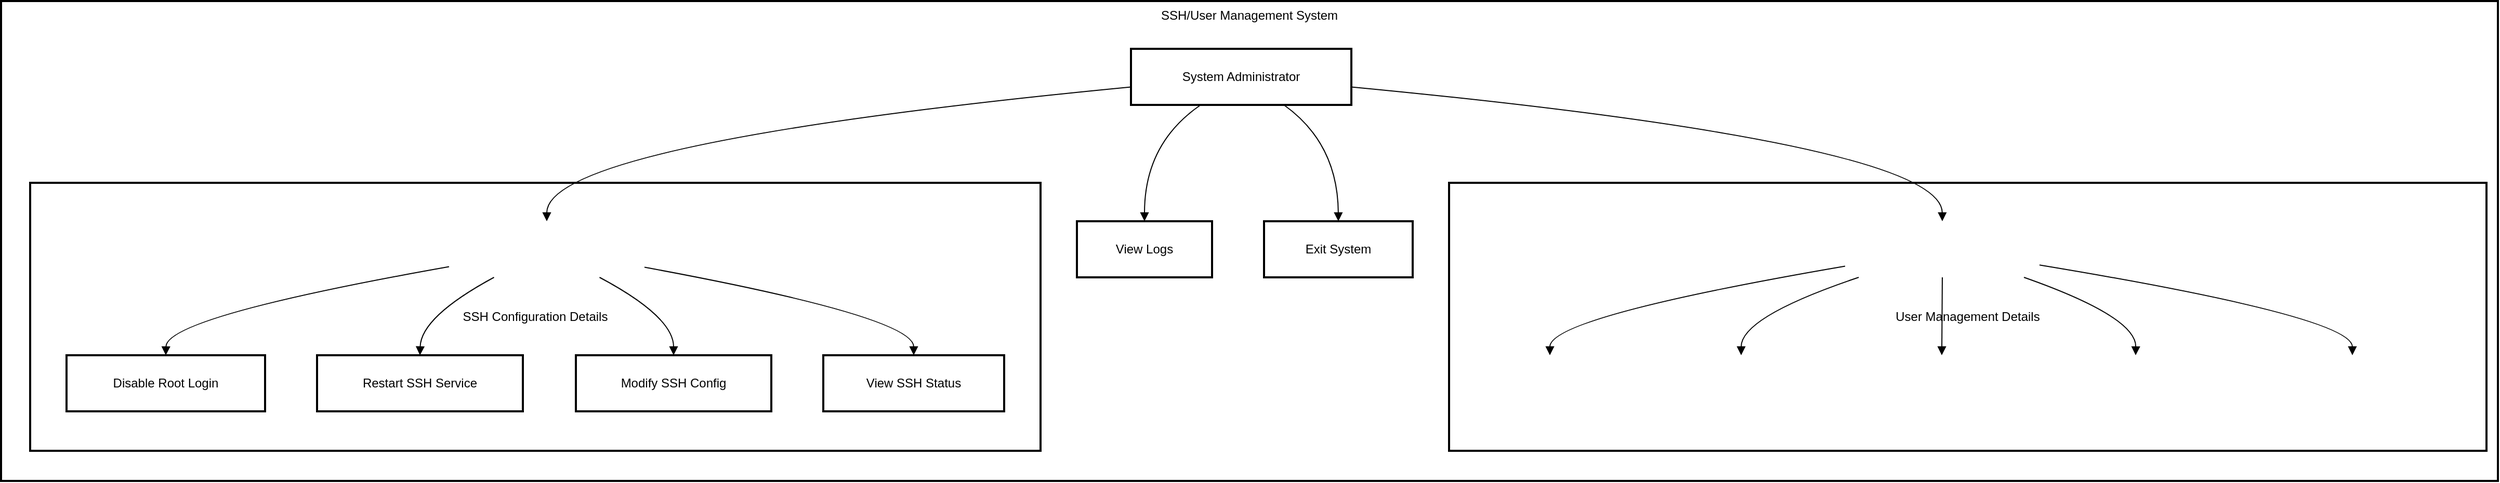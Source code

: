 <mxfile version="26.2.14">
  <diagram name="Page-1" id="iS34YqVPuRqQh7kfKNPt">
    <mxGraphModel dx="831" dy="500" grid="1" gridSize="10" guides="1" tooltips="1" connect="1" arrows="1" fold="1" page="1" pageScale="1" pageWidth="850" pageHeight="1100" math="0" shadow="0">
      <root>
        <mxCell id="0" />
        <mxCell id="1" parent="0" />
        <mxCell id="_wSKRO3pbXKkWkhRe5oP-1" value="SSH/User Management System" style="whiteSpace=wrap;strokeWidth=2;verticalAlign=top;" vertex="1" parent="1">
          <mxGeometry x="20" y="20" width="2402" height="462" as="geometry" />
        </mxCell>
        <mxCell id="_wSKRO3pbXKkWkhRe5oP-2" value="SSH Configuration" style="whiteSpace=wrap;strokeWidth=2;" vertex="1" parent="_wSKRO3pbXKkWkhRe5oP-1">
          <mxGeometry x="431" y="212" width="188" height="54" as="geometry" />
        </mxCell>
        <mxCell id="_wSKRO3pbXKkWkhRe5oP-3" value="SSH Configuration Details" style="whiteSpace=wrap;strokeWidth=2;" vertex="1" parent="_wSKRO3pbXKkWkhRe5oP-1">
          <mxGeometry x="28" y="175" width="972" height="258" as="geometry" />
        </mxCell>
        <mxCell id="_wSKRO3pbXKkWkhRe5oP-4" value="System Administrator" style="whiteSpace=wrap;strokeWidth=2;" vertex="1" parent="_wSKRO3pbXKkWkhRe5oP-1">
          <mxGeometry x="1087" y="46" width="212" height="54" as="geometry" />
        </mxCell>
        <mxCell id="_wSKRO3pbXKkWkhRe5oP-5" value="User Management" style="whiteSpace=wrap;strokeWidth=2;" vertex="1" parent="_wSKRO3pbXKkWkhRe5oP-1">
          <mxGeometry x="1774" y="212" width="187" height="54" as="geometry" />
        </mxCell>
        <mxCell id="_wSKRO3pbXKkWkhRe5oP-6" value="View Logs" style="whiteSpace=wrap;strokeWidth=2;" vertex="1" parent="_wSKRO3pbXKkWkhRe5oP-1">
          <mxGeometry x="1035" y="212" width="130" height="54" as="geometry" />
        </mxCell>
        <mxCell id="_wSKRO3pbXKkWkhRe5oP-7" value="Exit System" style="whiteSpace=wrap;strokeWidth=2;" vertex="1" parent="_wSKRO3pbXKkWkhRe5oP-1">
          <mxGeometry x="1215" y="212" width="143" height="54" as="geometry" />
        </mxCell>
        <mxCell id="_wSKRO3pbXKkWkhRe5oP-8" value="Add User" style="whiteSpace=wrap;strokeWidth=2;" vertex="1" parent="_wSKRO3pbXKkWkhRe5oP-1">
          <mxGeometry x="1428" y="341" width="124" height="54" as="geometry" />
        </mxCell>
        <mxCell id="_wSKRO3pbXKkWkhRe5oP-9" value="Delete User" style="whiteSpace=wrap;strokeWidth=2;" vertex="1" parent="_wSKRO3pbXKkWkhRe5oP-1">
          <mxGeometry x="1602" y="341" width="144" height="54" as="geometry" />
        </mxCell>
        <mxCell id="_wSKRO3pbXKkWkhRe5oP-10" value="Modify User" style="whiteSpace=wrap;strokeWidth=2;" vertex="1" parent="_wSKRO3pbXKkWkhRe5oP-1">
          <mxGeometry x="1795" y="341" width="144" height="54" as="geometry" />
        </mxCell>
        <mxCell id="_wSKRO3pbXKkWkhRe5oP-11" value="List Users" style="whiteSpace=wrap;strokeWidth=2;" vertex="1" parent="_wSKRO3pbXKkWkhRe5oP-1">
          <mxGeometry x="1989" y="341" width="129" height="54" as="geometry" />
        </mxCell>
        <mxCell id="_wSKRO3pbXKkWkhRe5oP-12" value="Generate SSH Key" style="whiteSpace=wrap;strokeWidth=2;" vertex="1" parent="_wSKRO3pbXKkWkhRe5oP-1">
          <mxGeometry x="2168" y="341" width="188" height="54" as="geometry" />
        </mxCell>
        <mxCell id="_wSKRO3pbXKkWkhRe5oP-13" value="Disable Root Login" style="whiteSpace=wrap;strokeWidth=2;" vertex="1" parent="_wSKRO3pbXKkWkhRe5oP-1">
          <mxGeometry x="63" y="341" width="191" height="54" as="geometry" />
        </mxCell>
        <mxCell id="_wSKRO3pbXKkWkhRe5oP-14" value="Restart SSH Service" style="whiteSpace=wrap;strokeWidth=2;" vertex="1" parent="_wSKRO3pbXKkWkhRe5oP-1">
          <mxGeometry x="304" y="341" width="198" height="54" as="geometry" />
        </mxCell>
        <mxCell id="_wSKRO3pbXKkWkhRe5oP-15" value="Modify SSH Config" style="whiteSpace=wrap;strokeWidth=2;" vertex="1" parent="_wSKRO3pbXKkWkhRe5oP-1">
          <mxGeometry x="553" y="341" width="188" height="54" as="geometry" />
        </mxCell>
        <mxCell id="_wSKRO3pbXKkWkhRe5oP-16" value="View SSH Status" style="whiteSpace=wrap;strokeWidth=2;" vertex="1" parent="_wSKRO3pbXKkWkhRe5oP-1">
          <mxGeometry x="791" y="341" width="174" height="54" as="geometry" />
        </mxCell>
        <mxCell id="_wSKRO3pbXKkWkhRe5oP-17" value="User Management Details" style="whiteSpace=wrap;strokeWidth=2;" vertex="1" parent="_wSKRO3pbXKkWkhRe5oP-1">
          <mxGeometry x="1393" y="175" width="998" height="258" as="geometry" />
        </mxCell>
        <mxCell id="_wSKRO3pbXKkWkhRe5oP-18" value="" style="curved=1;startArrow=none;endArrow=block;exitX=1;exitY=0.68;entryX=0.5;entryY=0;rounded=0;" edge="1" parent="_wSKRO3pbXKkWkhRe5oP-1" source="_wSKRO3pbXKkWkhRe5oP-4" target="_wSKRO3pbXKkWkhRe5oP-5">
          <mxGeometry relative="1" as="geometry">
            <Array as="points">
              <mxPoint x="1867" y="137" />
            </Array>
          </mxGeometry>
        </mxCell>
        <mxCell id="_wSKRO3pbXKkWkhRe5oP-19" value="" style="curved=1;startArrow=none;endArrow=block;exitX=0;exitY=0.68;entryX=0.5;entryY=0;rounded=0;" edge="1" parent="_wSKRO3pbXKkWkhRe5oP-1" source="_wSKRO3pbXKkWkhRe5oP-4" target="_wSKRO3pbXKkWkhRe5oP-2">
          <mxGeometry relative="1" as="geometry">
            <Array as="points">
              <mxPoint x="525" y="137" />
            </Array>
          </mxGeometry>
        </mxCell>
        <mxCell id="_wSKRO3pbXKkWkhRe5oP-20" value="" style="curved=1;startArrow=none;endArrow=block;exitX=0.32;exitY=0.99;entryX=0.5;entryY=0;rounded=0;" edge="1" parent="_wSKRO3pbXKkWkhRe5oP-1" source="_wSKRO3pbXKkWkhRe5oP-4" target="_wSKRO3pbXKkWkhRe5oP-6">
          <mxGeometry relative="1" as="geometry">
            <Array as="points">
              <mxPoint x="1100" y="137" />
            </Array>
          </mxGeometry>
        </mxCell>
        <mxCell id="_wSKRO3pbXKkWkhRe5oP-21" value="" style="curved=1;startArrow=none;endArrow=block;exitX=0.69;exitY=0.99;entryX=0.5;entryY=0;rounded=0;" edge="1" parent="_wSKRO3pbXKkWkhRe5oP-1" source="_wSKRO3pbXKkWkhRe5oP-4" target="_wSKRO3pbXKkWkhRe5oP-7">
          <mxGeometry relative="1" as="geometry">
            <Array as="points">
              <mxPoint x="1286" y="137" />
            </Array>
          </mxGeometry>
        </mxCell>
        <mxCell id="_wSKRO3pbXKkWkhRe5oP-22" value="" style="curved=1;startArrow=none;endArrow=block;exitX=0;exitY=0.8;entryX=0.5;entryY=0;rounded=0;" edge="1" parent="_wSKRO3pbXKkWkhRe5oP-1" source="_wSKRO3pbXKkWkhRe5oP-5" target="_wSKRO3pbXKkWkhRe5oP-8">
          <mxGeometry relative="1" as="geometry">
            <Array as="points">
              <mxPoint x="1490" y="304" />
            </Array>
          </mxGeometry>
        </mxCell>
        <mxCell id="_wSKRO3pbXKkWkhRe5oP-23" value="" style="curved=1;startArrow=none;endArrow=block;exitX=0.07;exitY=1;entryX=0.5;entryY=0;rounded=0;" edge="1" parent="_wSKRO3pbXKkWkhRe5oP-1" source="_wSKRO3pbXKkWkhRe5oP-5" target="_wSKRO3pbXKkWkhRe5oP-9">
          <mxGeometry relative="1" as="geometry">
            <Array as="points">
              <mxPoint x="1674" y="304" />
            </Array>
          </mxGeometry>
        </mxCell>
        <mxCell id="_wSKRO3pbXKkWkhRe5oP-24" value="" style="curved=1;startArrow=none;endArrow=block;exitX=0.5;exitY=1;entryX=0.5;entryY=0;rounded=0;" edge="1" parent="_wSKRO3pbXKkWkhRe5oP-1" source="_wSKRO3pbXKkWkhRe5oP-5" target="_wSKRO3pbXKkWkhRe5oP-10">
          <mxGeometry relative="1" as="geometry">
            <Array as="points" />
          </mxGeometry>
        </mxCell>
        <mxCell id="_wSKRO3pbXKkWkhRe5oP-25" value="" style="curved=1;startArrow=none;endArrow=block;exitX=0.92;exitY=1;entryX=0.5;entryY=0;rounded=0;" edge="1" parent="_wSKRO3pbXKkWkhRe5oP-1" source="_wSKRO3pbXKkWkhRe5oP-5" target="_wSKRO3pbXKkWkhRe5oP-11">
          <mxGeometry relative="1" as="geometry">
            <Array as="points">
              <mxPoint x="2054" y="304" />
            </Array>
          </mxGeometry>
        </mxCell>
        <mxCell id="_wSKRO3pbXKkWkhRe5oP-26" value="" style="curved=1;startArrow=none;endArrow=block;exitX=1;exitY=0.78;entryX=0.5;entryY=0;rounded=0;" edge="1" parent="_wSKRO3pbXKkWkhRe5oP-1" source="_wSKRO3pbXKkWkhRe5oP-5" target="_wSKRO3pbXKkWkhRe5oP-12">
          <mxGeometry relative="1" as="geometry">
            <Array as="points">
              <mxPoint x="2262" y="304" />
            </Array>
          </mxGeometry>
        </mxCell>
        <mxCell id="_wSKRO3pbXKkWkhRe5oP-27" value="" style="curved=1;startArrow=none;endArrow=block;exitX=0;exitY=0.81;entryX=0.5;entryY=0;rounded=0;" edge="1" parent="_wSKRO3pbXKkWkhRe5oP-1" source="_wSKRO3pbXKkWkhRe5oP-2" target="_wSKRO3pbXKkWkhRe5oP-13">
          <mxGeometry relative="1" as="geometry">
            <Array as="points">
              <mxPoint x="159" y="304" />
            </Array>
          </mxGeometry>
        </mxCell>
        <mxCell id="_wSKRO3pbXKkWkhRe5oP-28" value="" style="curved=1;startArrow=none;endArrow=block;exitX=0.23;exitY=1;entryX=0.5;entryY=0;rounded=0;" edge="1" parent="_wSKRO3pbXKkWkhRe5oP-1" source="_wSKRO3pbXKkWkhRe5oP-2" target="_wSKRO3pbXKkWkhRe5oP-14">
          <mxGeometry relative="1" as="geometry">
            <Array as="points">
              <mxPoint x="404" y="304" />
            </Array>
          </mxGeometry>
        </mxCell>
        <mxCell id="_wSKRO3pbXKkWkhRe5oP-29" value="" style="curved=1;startArrow=none;endArrow=block;exitX=0.77;exitY=1;entryX=0.5;entryY=0;rounded=0;" edge="1" parent="_wSKRO3pbXKkWkhRe5oP-1" source="_wSKRO3pbXKkWkhRe5oP-2" target="_wSKRO3pbXKkWkhRe5oP-15">
          <mxGeometry relative="1" as="geometry">
            <Array as="points">
              <mxPoint x="647" y="304" />
            </Array>
          </mxGeometry>
        </mxCell>
        <mxCell id="_wSKRO3pbXKkWkhRe5oP-30" value="" style="curved=1;startArrow=none;endArrow=block;exitX=1;exitY=0.82;entryX=0.5;entryY=0;rounded=0;" edge="1" parent="_wSKRO3pbXKkWkhRe5oP-1" source="_wSKRO3pbXKkWkhRe5oP-2" target="_wSKRO3pbXKkWkhRe5oP-16">
          <mxGeometry relative="1" as="geometry">
            <Array as="points">
              <mxPoint x="878" y="304" />
            </Array>
          </mxGeometry>
        </mxCell>
      </root>
    </mxGraphModel>
  </diagram>
</mxfile>
